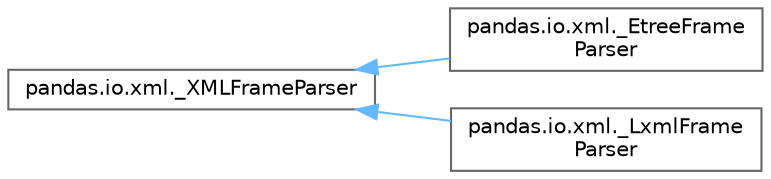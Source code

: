 digraph "Graphical Class Hierarchy"
{
 // LATEX_PDF_SIZE
  bgcolor="transparent";
  edge [fontname=Helvetica,fontsize=10,labelfontname=Helvetica,labelfontsize=10];
  node [fontname=Helvetica,fontsize=10,shape=box,height=0.2,width=0.4];
  rankdir="LR";
  Node0 [id="Node000000",label="pandas.io.xml._XMLFrameParser",height=0.2,width=0.4,color="grey40", fillcolor="white", style="filled",URL="$db/de5/classpandas_1_1io_1_1xml_1_1__XMLFrameParser.html",tooltip=" "];
  Node0 -> Node1 [id="edge4625_Node000000_Node000001",dir="back",color="steelblue1",style="solid",tooltip=" "];
  Node1 [id="Node000001",label="pandas.io.xml._EtreeFrame\lParser",height=0.2,width=0.4,color="grey40", fillcolor="white", style="filled",URL="$d8/ddc/classpandas_1_1io_1_1xml_1_1__EtreeFrameParser.html",tooltip=" "];
  Node0 -> Node2 [id="edge4626_Node000000_Node000002",dir="back",color="steelblue1",style="solid",tooltip=" "];
  Node2 [id="Node000002",label="pandas.io.xml._LxmlFrame\lParser",height=0.2,width=0.4,color="grey40", fillcolor="white", style="filled",URL="$d2/d28/classpandas_1_1io_1_1xml_1_1__LxmlFrameParser.html",tooltip=" "];
}
